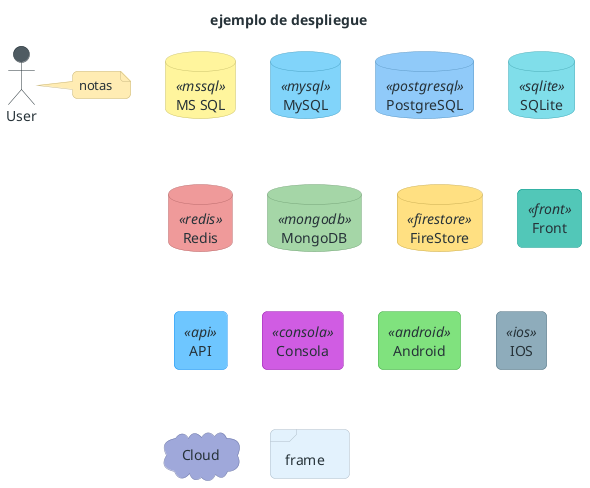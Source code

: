 @startuml
title ejemplo de despliegue

' estilos
skinparam roundCorner 10
skinparam DefaultFontName "Consolas"
skinparam DefaultFontColor #263238
skinparam ArrowColor #263238

skinparam database {
    ' SQL
    BackgroundColor<<mssql>> #fff59d
    BorderColor<<mssql>> #cbc26d

    BackgroundColor<<mysql>> #81d4fa
    BorderColor<<mysql>> #4ba3c7

    BackgroundColor<<postgresql>> #90caf9
    BorderColor<<postgresql>> #5d99c6

    BackgroundColor<<sqlite>> #80deea
    BorderColor<<sqlite>> #4bacb8

    ' NoSQL
    BackgroundColor<<redis>> #ef9a9a
    BorderColor<<redis>> #ba6b6c

    BackgroundColor<<mongodb>> #a5d6a7
    BorderColor<<mongodb>> #75a478

    BackgroundColor<<firestore>> #ffe082
    BorderColor<<firestore>> #caae53
}

skinparam queue {
    BackgroundColor<<kafka>> #ffcc80
    BorderColor<<kafka>> #ca9b52
}

skinparam rectangle {
    BackgroundColor<<front>> #52c7b8
    BorderColor<<front>> #009688

    BackgroundColor<<api>> #6ec6ff
    BorderColor<<api>> #2196f3

    BackgroundColor<<consola>> #d05ce3
    BorderColor<<consola>> #9c27b0

    BackgroundColor<<android>> #80e27e
    BorderColor<<android>> #4caf50

    BackgroundColor<<ios>> #8eacbb
    BorderColor<<ios>> #607d8b
}

skinparam frame {
    BackgroundColor #e3f2fd
    BorderColor #b1bfca
}

skinparam actor {
    BackgroundColor #4f5b62
    BorderColor #263238
}

skinparam cloud {
    BackgroundColor #9fa8da
    BorderColor #6f79a8
}

skinparam note {
    BackgroundColor #ffecb3
    BorderColor #cbba83
}

' SQL
database "MS SQL" <<mssql>> as mssql
database "MySQL" <<mysql>> as mysql
database "PostgreSQL" <<postgresql>> as postgresql
database "SQLite" <<sqlite>> as sqlite

' NoSQL
database "Redis" <<redis>> as redis
database "MongoDB" <<mongodb>> as mongodb
database "FireStore" <<firestore>> as firestore

' apps
rectangle "Front" <<front>> as front
rectangle "API" <<api>> as api
rectangle "Consola" <<consola>> as consola

' mobile
rectangle "Android" <<android>> as android
rectangle "IOS" <<ios>> as ios

cloud "Cloud" as customCloud
actor "User" as user
frame "frame" as frame
note right of user
 notas 
endnote


@enduml

